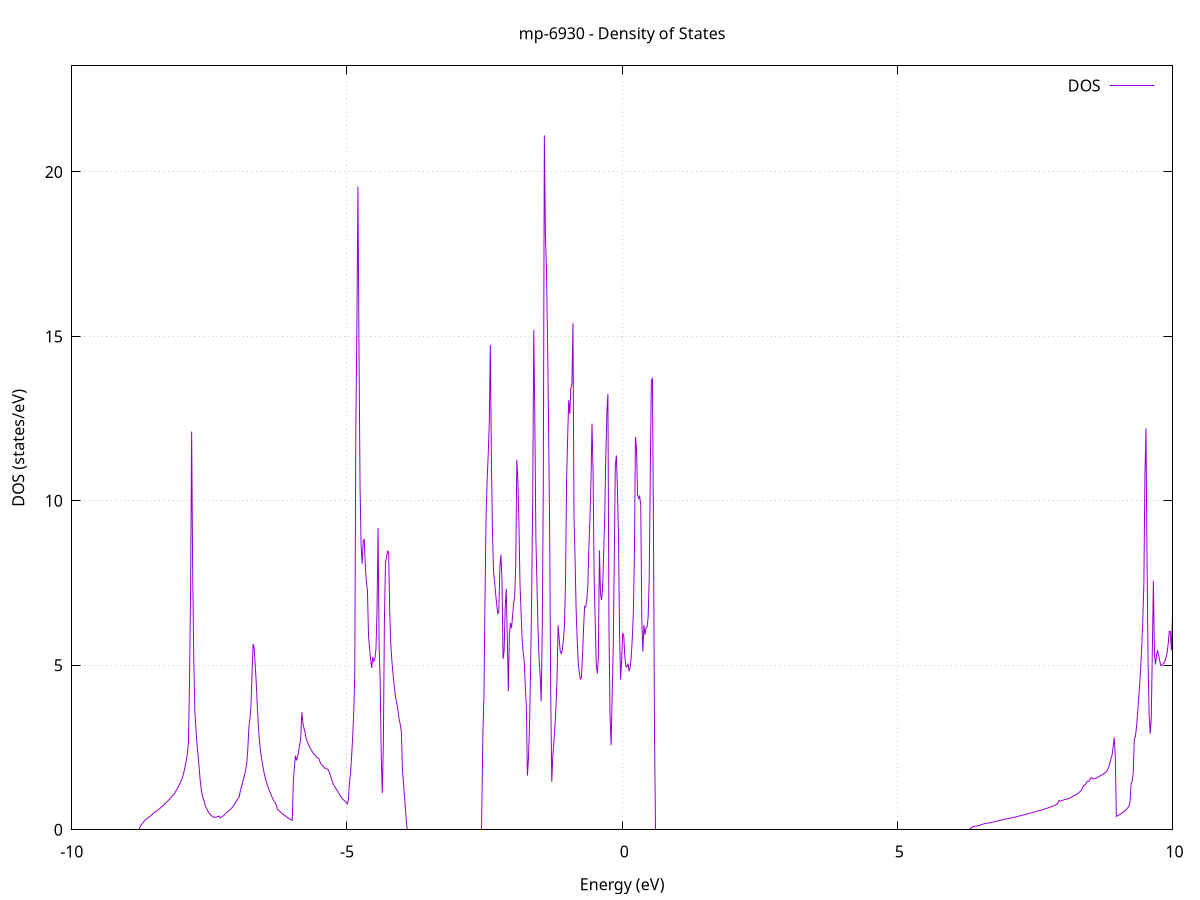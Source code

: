 set title 'mp-6930 - Density of States'
set xlabel 'Energy (eV)'
set ylabel 'DOS (states/eV)'
set grid
set xrange [-10:10]
set yrange [0:23.224]
set xzeroaxis lt -1
set terminal png size 800,600
set output 'mp-6930_dos_gnuplot.png'
plot '-' using 1:2 with lines title 'DOS'
-20.390000 0.000000
-20.370800 0.000000
-20.351500 0.000000
-20.332300 0.000000
-20.313000 0.000000
-20.293800 0.000000
-20.274600 0.000000
-20.255300 0.000000
-20.236100 0.000000
-20.216800 0.000000
-20.197600 0.000000
-20.178300 0.000000
-20.159100 0.000000
-20.139800 0.000000
-20.120600 0.000000
-20.101300 0.000000
-20.082100 0.000000
-20.062800 0.000000
-20.043600 0.000000
-20.024400 0.000000
-20.005100 0.000000
-19.985900 0.000000
-19.966600 0.000000
-19.947400 0.000000
-19.928100 0.000000
-19.908900 0.000000
-19.889600 0.000000
-19.870400 0.000000
-19.851100 0.000000
-19.831900 0.000000
-19.812600 0.000000
-19.793400 0.000000
-19.774200 0.000000
-19.754900 0.000000
-19.735700 0.000000
-19.716400 0.000000
-19.697200 0.000000
-19.677900 0.000000
-19.658700 0.000000
-19.639400 0.000000
-19.620200 0.000000
-19.600900 0.000000
-19.581700 0.000000
-19.562500 0.000000
-19.543200 0.000000
-19.524000 0.000000
-19.504700 0.000000
-19.485500 0.000000
-19.466200 0.000000
-19.447000 0.000000
-19.427700 0.000000
-19.408500 0.000000
-19.389200 0.000000
-19.370000 0.000000
-19.350700 0.000000
-19.331500 0.000000
-19.312300 0.000000
-19.293000 0.000000
-19.273800 0.000000
-19.254500 0.000000
-19.235300 0.000000
-19.216000 0.000000
-19.196800 0.000000
-19.177500 0.000000
-19.158300 0.000000
-19.139000 0.000000
-19.119800 0.000000
-19.100600 0.000000
-19.081300 0.000000
-19.062100 0.000000
-19.042800 0.000000
-19.023600 0.000000
-19.004300 0.000000
-18.985100 0.000000
-18.965800 0.000000
-18.946600 0.000000
-18.927300 0.000000
-18.908100 0.000000
-18.888800 0.000000
-18.869600 0.000000
-18.850400 0.000000
-18.831100 0.000000
-18.811900 0.000000
-18.792600 0.000000
-18.773400 0.000000
-18.754100 0.000000
-18.734900 0.000000
-18.715600 0.000000
-18.696400 0.000000
-18.677100 0.000000
-18.657900 0.000000
-18.638600 0.004900
-18.619400 0.523800
-18.600200 0.707500
-18.580900 0.968100
-18.561700 1.092300
-18.542400 1.264300
-18.523200 1.426100
-18.503900 1.576600
-18.484700 1.703900
-18.465400 1.849000
-18.446200 2.008000
-18.426900 2.147400
-18.407700 2.302200
-18.388500 2.471900
-18.369200 2.649700
-18.350000 2.831500
-18.330700 3.036400
-18.311500 3.293500
-18.292200 3.580200
-18.273000 4.195700
-18.253700 4.635100
-18.234500 5.135300
-18.215200 5.929100
-18.196000 7.684100
-18.176700 8.644500
-18.157500 10.668800
-18.138300 12.005800
-18.119000 6.001800
-18.099800 2.445600
-18.080500 1.559500
-18.061300 1.264200
-18.042000 1.075800
-18.022800 0.789000
-18.003500 0.895300
-17.984300 0.995900
-17.965000 1.100000
-17.945800 1.219900
-17.926500 1.348500
-17.907300 1.484500
-17.888100 1.782400
-17.868800 2.209400
-17.849600 2.492100
-17.830300 2.874100
-17.811100 3.503700
-17.791800 4.315900
-17.772600 5.430700
-17.753300 7.745800
-17.734100 16.996400
-17.714800 9.311700
-17.695600 6.238100
-17.676400 4.623200
-17.657100 3.680800
-17.637900 3.083300
-17.618600 2.658100
-17.599400 2.299200
-17.580100 1.797000
-17.560900 1.630900
-17.541600 1.473100
-17.522400 1.321800
-17.503100 1.193500
-17.483900 1.095200
-17.464600 1.005500
-17.445400 0.894600
-17.426200 0.787500
-17.406900 0.936000
-17.387700 0.928400
-17.368400 0.939000
-17.349200 1.054900
-17.329900 1.237600
-17.310700 1.538800
-17.291400 2.141300
-17.272200 2.767400
-17.252900 3.868400
-17.233700 4.998300
-17.214400 6.504400
-17.195200 12.843700
-17.176000 18.228000
-17.156700 6.550700
-17.137500 4.762300
-17.118200 3.909200
-17.099000 3.394800
-17.079700 2.985800
-17.060500 2.667200
-17.041200 2.450600
-17.022000 2.267200
-17.002700 2.099500
-16.983500 1.937800
-16.964300 1.816200
-16.945000 1.705100
-16.925800 1.596400
-16.906500 1.491900
-16.887300 1.394900
-16.868000 1.311700
-16.848800 1.221000
-16.829500 1.134500
-16.810300 1.050200
-16.791000 0.982300
-16.771800 0.911800
-16.752500 0.834600
-16.733300 0.748800
-16.714100 0.673500
-16.694800 0.606600
-16.675600 0.517400
-16.656300 0.437000
-16.637100 54.034600
-16.617800 67.686500
-16.598600 97.878600
-16.579300 40.715500
-16.560100 7.445700
-16.540800 0.000000
-16.521600 0.000000
-16.502300 0.000000
-16.483100 0.000000
-16.463900 0.000000
-16.444600 0.000000
-16.425400 0.000000
-16.406100 0.000000
-16.386900 0.000000
-16.367600 0.000000
-16.348400 0.000000
-16.329100 0.000000
-16.309900 0.000000
-16.290600 0.000000
-16.271400 0.000000
-16.252200 0.000000
-16.232900 0.000000
-16.213700 0.000000
-16.194400 0.000000
-16.175200 0.000000
-16.155900 0.000000
-16.136700 0.000000
-16.117400 0.000000
-16.098200 0.000000
-16.078900 0.000000
-16.059700 0.000000
-16.040400 0.000000
-16.021200 0.000000
-16.002000 0.000000
-15.982700 0.000000
-15.963500 0.000000
-15.944200 0.000000
-15.925000 0.000000
-15.905700 0.000000
-15.886500 0.000000
-15.867200 0.000000
-15.848000 0.000000
-15.828700 0.000000
-15.809500 0.000000
-15.790200 0.000000
-15.771000 0.000000
-15.751800 0.000000
-15.732500 0.000000
-15.713300 0.000000
-15.694000 0.000000
-15.674800 0.000000
-15.655500 0.000000
-15.636300 0.000000
-15.617000 0.000000
-15.597800 0.000000
-15.578500 0.000000
-15.559300 0.000000
-15.540100 0.000000
-15.520800 0.000000
-15.501600 0.000000
-15.482300 0.000000
-15.463100 0.000000
-15.443800 0.000000
-15.424600 0.000000
-15.405300 0.000000
-15.386100 0.000000
-15.366800 0.000000
-15.347600 0.000000
-15.328300 0.000000
-15.309100 0.000000
-15.289900 0.000000
-15.270600 0.000000
-15.251400 0.000000
-15.232100 0.000000
-15.212900 0.000000
-15.193600 0.000000
-15.174400 0.000000
-15.155100 0.000000
-15.135900 0.000000
-15.116600 0.000000
-15.097400 0.000000
-15.078100 0.000000
-15.058900 0.000000
-15.039700 0.000000
-15.020400 0.000000
-15.001200 0.000000
-14.981900 0.000000
-14.962700 0.000000
-14.943400 0.000000
-14.924200 0.000000
-14.904900 0.000000
-14.885700 0.000000
-14.866400 0.000000
-14.847200 0.000000
-14.828000 0.000000
-14.808700 0.000000
-14.789500 0.000000
-14.770200 0.000000
-14.751000 0.000000
-14.731700 0.000000
-14.712500 0.000000
-14.693200 0.000000
-14.674000 0.000000
-14.654700 0.000000
-14.635500 0.000000
-14.616200 0.000000
-14.597000 0.000000
-14.577800 0.000000
-14.558500 0.000000
-14.539300 0.000000
-14.520000 0.000000
-14.500800 0.000000
-14.481500 0.000000
-14.462300 0.000000
-14.443000 0.000000
-14.423800 0.000000
-14.404500 0.000000
-14.385300 0.000000
-14.366000 0.000000
-14.346800 0.000000
-14.327600 0.000000
-14.308300 0.000000
-14.289100 0.000000
-14.269800 0.000000
-14.250600 0.000000
-14.231300 0.000000
-14.212100 0.000000
-14.192800 0.000000
-14.173600 0.000000
-14.154300 0.000000
-14.135100 0.000000
-14.115900 0.000000
-14.096600 0.000000
-14.077400 0.000000
-14.058100 0.000000
-14.038900 0.000000
-14.019600 0.000000
-14.000400 0.000000
-13.981100 0.000000
-13.961900 0.000000
-13.942600 0.000000
-13.923400 0.000000
-13.904100 0.000000
-13.884900 0.000000
-13.865700 0.000000
-13.846400 0.000000
-13.827200 0.000000
-13.807900 0.000000
-13.788700 0.000000
-13.769400 0.000000
-13.750200 0.000000
-13.730900 0.000000
-13.711700 0.000000
-13.692400 0.000000
-13.673200 0.000000
-13.653900 0.000000
-13.634700 0.000000
-13.615500 0.000000
-13.596200 0.000000
-13.577000 0.000000
-13.557700 0.000000
-13.538500 0.000000
-13.519200 0.000000
-13.500000 0.000000
-13.480700 0.000000
-13.461500 0.000000
-13.442200 0.000000
-13.423000 0.000000
-13.403800 0.000000
-13.384500 0.000000
-13.365300 0.000000
-13.346000 0.000000
-13.326800 0.000000
-13.307500 0.000000
-13.288300 0.000000
-13.269000 0.000000
-13.249800 0.000000
-13.230500 0.000000
-13.211300 0.000000
-13.192000 0.000000
-13.172800 0.000000
-13.153600 0.000000
-13.134300 0.000000
-13.115100 0.000000
-13.095800 0.000000
-13.076600 0.000000
-13.057300 0.000000
-13.038100 0.000000
-13.018800 0.000000
-12.999600 0.000000
-12.980300 0.000000
-12.961100 0.000000
-12.941800 0.000000
-12.922600 0.000000
-12.903400 0.000000
-12.884100 0.000000
-12.864900 0.000000
-12.845600 0.000000
-12.826400 0.000000
-12.807100 0.000000
-12.787900 0.000000
-12.768600 0.000000
-12.749400 0.000000
-12.730100 0.000000
-12.710900 0.000000
-12.691700 0.000000
-12.672400 0.000000
-12.653200 0.000000
-12.633900 0.000000
-12.614700 0.000000
-12.595400 0.000000
-12.576200 0.000000
-12.556900 0.000000
-12.537700 0.000000
-12.518400 0.000000
-12.499200 0.000000
-12.479900 0.000000
-12.460700 0.000000
-12.441500 0.000000
-12.422200 0.000000
-12.403000 0.000000
-12.383700 0.000000
-12.364500 0.000000
-12.345200 0.000000
-12.326000 0.000000
-12.306700 0.000000
-12.287500 0.000000
-12.268200 0.000000
-12.249000 0.000000
-12.229700 0.000000
-12.210500 0.000000
-12.191300 0.000000
-12.172000 0.000000
-12.152800 0.000000
-12.133500 0.000000
-12.114300 0.000000
-12.095000 0.000000
-12.075800 0.000000
-12.056500 0.000000
-12.037300 0.000000
-12.018000 0.000000
-11.998800 0.000000
-11.979600 0.000000
-11.960300 0.000000
-11.941100 0.000000
-11.921800 0.000000
-11.902600 0.000000
-11.883300 0.000000
-11.864100 0.000000
-11.844800 0.000000
-11.825600 0.000000
-11.806300 0.000000
-11.787100 0.000000
-11.767800 0.000000
-11.748600 0.000000
-11.729400 0.000000
-11.710100 0.000000
-11.690900 0.000000
-11.671600 0.000000
-11.652400 0.000000
-11.633100 0.000000
-11.613900 0.000000
-11.594600 0.000000
-11.575400 0.000000
-11.556100 0.000000
-11.536900 0.000000
-11.517600 0.000000
-11.498400 0.000000
-11.479200 0.000000
-11.459900 0.000000
-11.440700 0.000000
-11.421400 0.000000
-11.402200 0.000000
-11.382900 0.000000
-11.363700 0.000000
-11.344400 0.000000
-11.325200 0.000000
-11.305900 0.000000
-11.286700 0.000000
-11.267500 0.000000
-11.248200 0.000000
-11.229000 0.000000
-11.209700 0.000000
-11.190500 0.000000
-11.171200 0.000000
-11.152000 0.000000
-11.132700 0.000000
-11.113500 0.000000
-11.094200 0.000000
-11.075000 0.000000
-11.055700 0.000000
-11.036500 0.000000
-11.017300 0.000000
-10.998000 0.000000
-10.978800 0.000000
-10.959500 0.000000
-10.940300 0.000000
-10.921000 0.000000
-10.901800 0.000000
-10.882500 0.000000
-10.863300 0.000000
-10.844000 0.000000
-10.824800 0.000000
-10.805500 0.000000
-10.786300 0.000000
-10.767100 0.000000
-10.747800 0.000000
-10.728600 0.000000
-10.709300 0.000000
-10.690100 0.000000
-10.670800 0.000000
-10.651600 0.000000
-10.632300 0.000000
-10.613100 0.000000
-10.593800 0.000000
-10.574600 0.000000
-10.555400 0.000000
-10.536100 0.000000
-10.516900 0.000000
-10.497600 0.000000
-10.478400 0.000000
-10.459100 0.000000
-10.439900 0.000000
-10.420600 0.000000
-10.401400 0.000000
-10.382100 0.000000
-10.362900 0.000000
-10.343600 0.000000
-10.324400 0.000000
-10.305200 0.000000
-10.285900 0.000000
-10.266700 0.000000
-10.247400 0.000000
-10.228200 0.000000
-10.208900 0.000000
-10.189700 0.000000
-10.170400 0.000000
-10.151200 0.000000
-10.131900 0.000000
-10.112700 0.000000
-10.093400 0.000000
-10.074200 0.000000
-10.055000 0.000000
-10.035700 0.000000
-10.016500 0.000000
-9.997200 0.000000
-9.978000 0.000000
-9.958700 0.000000
-9.939500 0.000000
-9.920200 0.000000
-9.901000 0.000000
-9.881700 0.000000
-9.862500 0.000000
-9.843300 0.000000
-9.824000 0.000000
-9.804800 0.000000
-9.785500 0.000000
-9.766300 0.000000
-9.747000 0.000000
-9.727800 0.000000
-9.708500 0.000000
-9.689300 0.000000
-9.670000 0.000000
-9.650800 0.000000
-9.631500 0.000000
-9.612300 0.000000
-9.593100 0.000000
-9.573800 0.000000
-9.554600 0.000000
-9.535300 0.000000
-9.516100 0.000000
-9.496800 0.000000
-9.477600 0.000000
-9.458300 0.000000
-9.439100 0.000000
-9.419800 0.000000
-9.400600 0.000000
-9.381300 0.000000
-9.362100 0.000000
-9.342900 0.000000
-9.323600 0.000000
-9.304400 0.000000
-9.285100 0.000000
-9.265900 0.000000
-9.246600 0.000000
-9.227400 0.000000
-9.208100 0.000000
-9.188900 0.000000
-9.169600 0.000000
-9.150400 0.000000
-9.131200 0.000000
-9.111900 0.000000
-9.092700 0.000000
-9.073400 0.000000
-9.054200 0.000000
-9.034900 0.000000
-9.015700 0.000000
-8.996400 0.000000
-8.977200 0.000000
-8.957900 0.000000
-8.938700 0.000000
-8.919400 0.000000
-8.900200 0.000000
-8.881000 0.000000
-8.861700 0.000000
-8.842500 0.000000
-8.823200 0.000000
-8.804000 0.000000
-8.784700 0.000000
-8.765500 0.047800
-8.746200 0.142200
-8.727000 0.166700
-8.707700 0.210700
-8.688500 0.256100
-8.669200 0.291300
-8.650000 0.318100
-8.630800 0.347700
-8.611500 0.370000
-8.592300 0.392300
-8.573000 0.417400
-8.553800 0.443800
-8.534500 0.475000
-8.515300 0.505900
-8.496000 0.531800
-8.476800 0.554700
-8.457500 0.577400
-8.438300 0.599000
-8.419100 0.620600
-8.399800 0.648800
-8.380600 0.677400
-8.361300 0.706800
-8.342100 0.737100
-8.322800 0.768200
-8.303600 0.799700
-8.284300 0.829800
-8.265100 0.859800
-8.245800 0.891700
-8.226600 0.926600
-8.207300 0.962500
-8.188100 0.998700
-8.168900 1.035500
-8.149600 1.073100
-8.130400 1.113400
-8.111100 1.169000
-8.091900 1.226300
-8.072600 1.285600
-8.053400 1.347500
-8.034100 1.412100
-8.014900 1.481200
-7.995600 1.555600
-7.976400 1.666200
-7.957100 1.800700
-7.937900 1.951000
-7.918700 2.124200
-7.899400 2.324500
-7.880200 2.657500
-7.860900 4.496000
-7.841700 7.267200
-7.822400 12.107900
-7.803200 7.805600
-7.783900 5.198600
-7.764700 3.627100
-7.745400 3.087200
-7.726200 2.623400
-7.707000 2.272000
-7.687700 1.924700
-7.668500 1.528400
-7.649200 1.252200
-7.630000 1.052300
-7.610700 0.942000
-7.591500 0.858500
-7.572200 0.709600
-7.553000 0.656200
-7.533700 0.589000
-7.514500 0.529800
-7.495200 0.484500
-7.476000 0.451200
-7.456800 0.421400
-7.437500 0.398800
-7.418300 0.383500
-7.399000 0.381100
-7.379800 0.386300
-7.360500 0.393900
-7.341300 0.404000
-7.322000 0.416300
-7.302800 0.358900
-7.283500 0.383700
-7.264300 0.405200
-7.245000 0.424100
-7.225800 0.452500
-7.206600 0.495200
-7.187300 0.525600
-7.168100 0.552500
-7.148800 0.578500
-7.129600 0.603600
-7.110300 0.630000
-7.091100 0.666400
-7.071800 0.708400
-7.052600 0.755900
-7.033300 0.807100
-7.014100 0.861000
-6.994900 0.909100
-6.975600 0.955600
-6.956400 1.008300
-6.937100 1.194800
-6.917900 1.304900
-6.898600 1.424100
-6.879400 1.546700
-6.860100 1.675300
-6.840900 1.820700
-6.821600 2.009500
-6.802400 2.437800
-6.783100 3.090500
-6.763900 3.369400
-6.744700 3.758200
-6.725400 4.692800
-6.706200 5.652100
-6.686900 5.536900
-6.667700 5.027000
-6.648400 4.479600
-6.629200 3.759800
-6.609900 3.147200
-6.590700 2.712300
-6.571400 2.392500
-6.552200 2.176700
-6.532900 1.972100
-6.513700 1.795000
-6.494500 1.642800
-6.475200 1.511600
-6.456000 1.406300
-6.436700 1.310500
-6.417500 1.219700
-6.398200 1.143100
-6.379000 1.065600
-6.359700 0.986900
-6.340500 0.912100
-6.321200 0.853800
-6.302000 0.824800
-6.282800 0.740500
-6.263500 0.624400
-6.244300 0.593500
-6.225000 0.563500
-6.205800 0.534300
-6.186500 0.506300
-6.167300 0.481700
-6.148000 0.458100
-6.128800 0.432800
-6.109500 0.408200
-6.090300 0.384400
-6.071000 0.361700
-6.051800 0.340800
-6.032600 0.320700
-6.013300 0.301200
-5.994100 0.287400
-5.974800 1.457700
-5.955600 1.897600
-5.936300 2.252700
-5.917100 2.108800
-5.897800 2.217800
-5.878600 2.390800
-5.859300 2.574500
-5.840100 2.786500
-5.820900 3.574900
-5.801600 3.266400
-5.782400 3.095400
-5.763100 2.970800
-5.743900 2.787000
-5.724600 2.701500
-5.705400 2.613200
-5.686100 2.542600
-5.666900 2.481300
-5.647600 2.422800
-5.628400 2.369900
-5.609100 2.328300
-5.589900 2.286900
-5.570700 2.248800
-5.551400 2.204800
-5.532200 2.178100
-5.512900 2.170700
-5.493700 2.084000
-5.474400 2.007200
-5.455200 1.972200
-5.435900 1.937200
-5.416700 1.899900
-5.397400 1.867700
-5.378200 1.852600
-5.358900 1.851300
-5.339700 1.821300
-5.320500 1.749100
-5.301200 1.651800
-5.282000 1.543300
-5.262700 1.445300
-5.243500 1.368900
-5.224200 1.314200
-5.205000 1.263300
-5.185700 1.213300
-5.166500 1.160600
-5.147200 1.104100
-5.128000 1.049600
-5.108800 0.997700
-5.089500 0.953700
-5.070300 0.922800
-5.051000 0.891600
-5.031800 0.860700
-5.012500 0.830000
-4.993300 0.781800
-4.974000 0.921300
-4.954800 1.434000
-4.935500 1.718800
-4.916300 2.218400
-4.897000 2.791300
-4.877800 3.541500
-4.858600 4.684200
-4.839300 12.178100
-4.820100 15.212500
-4.800800 19.555500
-4.781600 14.661900
-4.762300 10.419500
-4.743100 8.626100
-4.723800 8.088600
-4.704600 8.801400
-4.685300 8.824300
-4.666100 7.995900
-4.646800 7.522700
-4.627600 7.260500
-4.608400 5.895200
-4.589100 5.515800
-4.569900 5.177400
-4.550600 4.921000
-4.531400 5.250800
-4.512100 5.123700
-4.492900 5.200200
-4.473600 5.482900
-4.454400 6.631600
-4.435100 9.179700
-4.415900 5.616300
-4.396700 4.497700
-4.377400 2.266700
-4.358200 1.117100
-4.338900 2.613900
-4.319700 6.343500
-4.300400 8.115600
-4.281200 8.299500
-4.261900 8.470400
-4.242700 8.442000
-4.223400 6.617400
-4.204200 5.658100
-4.184900 5.150200
-4.165700 4.792600
-4.146500 4.447400
-4.127200 4.164900
-4.108000 3.946700
-4.088700 3.791600
-4.069500 3.569600
-4.050200 3.330100
-4.031000 3.200600
-4.011700 2.976700
-3.992500 1.847500
-3.973200 1.397000
-3.954000 0.995700
-3.934700 0.581500
-3.915500 0.134100
-3.896300 0.000000
-3.877000 0.000000
-3.857800 0.000000
-3.838500 0.000000
-3.819300 0.000000
-3.800000 0.000000
-3.780800 0.000000
-3.761500 0.000000
-3.742300 0.000000
-3.723000 0.000000
-3.703800 0.000000
-3.684600 0.000000
-3.665300 0.000000
-3.646100 0.000000
-3.626800 0.000000
-3.607600 0.000000
-3.588300 0.000000
-3.569100 0.000000
-3.549800 0.000000
-3.530600 0.000000
-3.511300 0.000000
-3.492100 0.000000
-3.472800 0.000000
-3.453600 0.000000
-3.434400 0.000000
-3.415100 0.000000
-3.395900 0.000000
-3.376600 0.000000
-3.357400 0.000000
-3.338100 0.000000
-3.318900 0.000000
-3.299600 0.000000
-3.280400 0.000000
-3.261100 0.000000
-3.241900 0.000000
-3.222600 0.000000
-3.203400 0.000000
-3.184200 0.000000
-3.164900 0.000000
-3.145700 0.000000
-3.126400 0.000000
-3.107200 0.000000
-3.087900 0.000000
-3.068700 0.000000
-3.049400 0.000000
-3.030200 0.000000
-3.010900 0.000000
-2.991700 0.000000
-2.972500 0.000000
-2.953200 0.000000
-2.934000 0.000000
-2.914700 0.000000
-2.895500 0.000000
-2.876200 0.000000
-2.857000 0.000000
-2.837700 0.000000
-2.818500 0.000000
-2.799200 0.000000
-2.780000 0.000000
-2.760700 0.000000
-2.741500 0.000000
-2.722300 0.000000
-2.703000 0.000000
-2.683800 0.000000
-2.664500 0.000000
-2.645300 0.000000
-2.626000 0.000000
-2.606800 0.000000
-2.587500 0.000000
-2.568300 0.000000
-2.549000 0.000000
-2.529800 2.973300
-2.510500 4.116400
-2.491300 7.091000
-2.472100 9.582600
-2.452800 10.630000
-2.433600 11.406400
-2.414300 12.356800
-2.395100 14.740100
-2.375800 11.289800
-2.356600 9.060400
-2.337300 7.872500
-2.318100 7.539800
-2.298800 7.178800
-2.279600 6.859300
-2.260400 6.567800
-2.241100 6.608200
-2.221900 7.978400
-2.202600 8.364800
-2.183400 7.602900
-2.164100 5.192000
-2.144900 5.422100
-2.125600 6.724400
-2.106400 7.324700
-2.087100 5.854400
-2.067900 4.215300
-2.048600 5.957200
-2.029400 6.284700
-2.010200 6.129300
-1.990900 6.493400
-1.971700 6.884500
-1.952400 7.115300
-1.933200 8.074300
-1.913900 11.253300
-1.894700 10.619000
-1.875400 9.306500
-1.856200 7.484200
-1.836900 6.616700
-1.817700 5.806900
-1.798400 5.387700
-1.779200 5.138200
-1.760000 4.359200
-1.740700 3.748500
-1.721500 1.646200
-1.702200 2.166300
-1.683000 3.166900
-1.663700 4.875000
-1.644500 7.062500
-1.625200 10.016200
-1.606000 15.191300
-1.586700 12.507400
-1.567500 8.878700
-1.548300 7.516100
-1.529000 6.125700
-1.509800 5.209100
-1.490500 4.695100
-1.471300 3.904800
-1.452000 6.000000
-1.432800 10.390800
-1.413500 21.112900
-1.394300 18.096800
-1.375000 17.044800
-1.355800 14.942500
-1.336500 12.197600
-1.317300 9.166300
-1.298100 4.169200
-1.278800 1.458700
-1.259600 2.232800
-1.240300 2.657900
-1.221100 3.160700
-1.201800 3.755100
-1.182600 4.627000
-1.163300 6.217200
-1.144100 5.797800
-1.124800 5.427400
-1.105600 5.354700
-1.086300 5.473400
-1.067100 5.782000
-1.047900 6.204200
-1.028600 7.554100
-1.009400 10.632700
-0.990100 11.931000
-0.970900 13.062300
-0.951600 12.640700
-0.932400 13.414600
-0.913100 13.531500
-0.893900 15.402000
-0.874600 9.521700
-0.855400 8.218600
-0.836200 6.695800
-0.816900 5.774600
-0.797700 5.066400
-0.778400 4.783400
-0.759200 4.581000
-0.739900 4.632500
-0.720700 5.283300
-0.701400 6.106600
-0.682200 6.785500
-0.662900 6.771100
-0.643700 6.960500
-0.624400 7.382200
-0.605200 8.572800
-0.586000 9.398700
-0.566700 10.580400
-0.547500 12.348800
-0.528200 10.846200
-0.509000 7.663400
-0.489700 6.368300
-0.470500 5.043800
-0.451200 4.743300
-0.432000 5.228500
-0.412700 8.492300
-0.393500 7.184600
-0.374200 6.984800
-0.355000 7.339500
-0.335800 8.402500
-0.316500 9.517900
-0.297300 11.316600
-0.278000 12.675800
-0.258800 13.246500
-0.239500 6.186500
-0.220300 3.489800
-0.201000 2.570400
-0.181800 4.041500
-0.162500 5.462000
-0.143300 8.157900
-0.124100 11.082700
-0.104800 11.377200
-0.085600 10.339200
-0.066300 8.924200
-0.047100 5.933400
-0.027800 4.563900
-0.008600 5.206900
0.010700 5.986200
0.029900 5.886600
0.049200 5.257700
0.068400 4.968400
0.087700 4.947300
0.106900 5.052800
0.126100 4.817700
0.145400 4.939000
0.164600 5.233100
0.183900 5.807700
0.203100 6.570100
0.222400 8.308000
0.241600 11.939700
0.260900 11.575900
0.280100 10.188400
0.299400 10.068300
0.318600 10.136200
0.337900 9.876600
0.357100 6.359700
0.376300 5.417400
0.395600 6.227700
0.414800 5.930600
0.434100 6.148900
0.453300 6.164600
0.472600 6.470400
0.491800 7.601700
0.511100 10.769400
0.530300 13.637700
0.549600 13.741700
0.568800 9.290900
0.588000 2.966800
0.607300 0.000000
0.626500 0.000000
0.645800 0.000000
0.665000 0.000000
0.684300 0.000000
0.703500 0.000000
0.722800 0.000000
0.742000 0.000000
0.761300 0.000000
0.780500 0.000000
0.799800 0.000000
0.819000 0.000000
0.838200 0.000000
0.857500 0.000000
0.876700 0.000000
0.896000 0.000000
0.915200 0.000000
0.934500 0.000000
0.953700 0.000000
0.973000 0.000000
0.992200 0.000000
1.011500 0.000000
1.030700 0.000000
1.050000 0.000000
1.069200 0.000000
1.088400 0.000000
1.107700 0.000000
1.126900 0.000000
1.146200 0.000000
1.165400 0.000000
1.184700 0.000000
1.203900 0.000000
1.223200 0.000000
1.242400 0.000000
1.261700 0.000000
1.280900 0.000000
1.300100 0.000000
1.319400 0.000000
1.338600 0.000000
1.357900 0.000000
1.377100 0.000000
1.396400 0.000000
1.415600 0.000000
1.434900 0.000000
1.454100 0.000000
1.473400 0.000000
1.492600 0.000000
1.511900 0.000000
1.531100 0.000000
1.550300 0.000000
1.569600 0.000000
1.588800 0.000000
1.608100 0.000000
1.627300 0.000000
1.646600 0.000000
1.665800 0.000000
1.685100 0.000000
1.704300 0.000000
1.723600 0.000000
1.742800 0.000000
1.762100 0.000000
1.781300 0.000000
1.800500 0.000000
1.819800 0.000000
1.839000 0.000000
1.858300 0.000000
1.877500 0.000000
1.896800 0.000000
1.916000 0.000000
1.935300 0.000000
1.954500 0.000000
1.973800 0.000000
1.993000 0.000000
2.012200 0.000000
2.031500 0.000000
2.050700 0.000000
2.070000 0.000000
2.089200 0.000000
2.108500 0.000000
2.127700 0.000000
2.147000 0.000000
2.166200 0.000000
2.185500 0.000000
2.204700 0.000000
2.224000 0.000000
2.243200 0.000000
2.262400 0.000000
2.281700 0.000000
2.300900 0.000000
2.320200 0.000000
2.339400 0.000000
2.358700 0.000000
2.377900 0.000000
2.397200 0.000000
2.416400 0.000000
2.435700 0.000000
2.454900 0.000000
2.474200 0.000000
2.493400 0.000000
2.512600 0.000000
2.531900 0.000000
2.551100 0.000000
2.570400 0.000000
2.589600 0.000000
2.608900 0.000000
2.628100 0.000000
2.647400 0.000000
2.666600 0.000000
2.685900 0.000000
2.705100 0.000000
2.724300 0.000000
2.743600 0.000000
2.762800 0.000000
2.782100 0.000000
2.801300 0.000000
2.820600 0.000000
2.839800 0.000000
2.859100 0.000000
2.878300 0.000000
2.897600 0.000000
2.916800 0.000000
2.936100 0.000000
2.955300 0.000000
2.974500 0.000000
2.993800 0.000000
3.013000 0.000000
3.032300 0.000000
3.051500 0.000000
3.070800 0.000000
3.090000 0.000000
3.109300 0.000000
3.128500 0.000000
3.147800 0.000000
3.167000 0.000000
3.186300 0.000000
3.205500 0.000000
3.224700 0.000000
3.244000 0.000000
3.263200 0.000000
3.282500 0.000000
3.301700 0.000000
3.321000 0.000000
3.340200 0.000000
3.359500 0.000000
3.378700 0.000000
3.398000 0.000000
3.417200 0.000000
3.436400 0.000000
3.455700 0.000000
3.474900 0.000000
3.494200 0.000000
3.513400 0.000000
3.532700 0.000000
3.551900 0.000000
3.571200 0.000000
3.590400 0.000000
3.609700 0.000000
3.628900 0.000000
3.648200 0.000000
3.667400 0.000000
3.686600 0.000000
3.705900 0.000000
3.725100 0.000000
3.744400 0.000000
3.763600 0.000000
3.782900 0.000000
3.802100 0.000000
3.821400 0.000000
3.840600 0.000000
3.859900 0.000000
3.879100 0.000000
3.898400 0.000000
3.917600 0.000000
3.936800 0.000000
3.956100 0.000000
3.975300 0.000000
3.994600 0.000000
4.013800 0.000000
4.033100 0.000000
4.052300 0.000000
4.071600 0.000000
4.090800 0.000000
4.110100 0.000000
4.129300 0.000000
4.148500 0.000000
4.167800 0.000000
4.187000 0.000000
4.206300 0.000000
4.225500 0.000000
4.244800 0.000000
4.264000 0.000000
4.283300 0.000000
4.302500 0.000000
4.321800 0.000000
4.341000 0.000000
4.360300 0.000000
4.379500 0.000000
4.398700 0.000000
4.418000 0.000000
4.437200 0.000000
4.456500 0.000000
4.475700 0.000000
4.495000 0.000000
4.514200 0.000000
4.533500 0.000000
4.552700 0.000000
4.572000 0.000000
4.591200 0.000000
4.610500 0.000000
4.629700 0.000000
4.648900 0.000000
4.668200 0.000000
4.687400 0.000000
4.706700 0.000000
4.725900 0.000000
4.745200 0.000000
4.764400 0.000000
4.783700 0.000000
4.802900 0.000000
4.822200 0.000000
4.841400 0.000000
4.860600 0.000000
4.879900 0.000000
4.899100 0.000000
4.918400 0.000000
4.937600 0.000000
4.956900 0.000000
4.976100 0.000000
4.995400 0.000000
5.014600 0.000000
5.033900 0.000000
5.053100 0.000000
5.072400 0.000000
5.091600 0.000000
5.110800 0.000000
5.130100 0.000000
5.149300 0.000000
5.168600 0.000000
5.187800 0.000000
5.207100 0.000000
5.226300 0.000000
5.245600 0.000000
5.264800 0.000000
5.284100 0.000000
5.303300 0.000000
5.322600 0.000000
5.341800 0.000000
5.361000 0.000000
5.380300 0.000000
5.399500 0.000000
5.418800 0.000000
5.438000 0.000000
5.457300 0.000000
5.476500 0.000000
5.495800 0.000000
5.515000 0.000000
5.534300 0.000000
5.553500 0.000000
5.572700 0.000000
5.592000 0.000000
5.611200 0.000000
5.630500 0.000000
5.649700 0.000000
5.669000 0.000000
5.688200 0.000000
5.707500 0.000000
5.726700 0.000000
5.746000 0.000000
5.765200 0.000000
5.784500 0.000000
5.803700 0.000000
5.822900 0.000000
5.842200 0.000000
5.861400 0.000000
5.880700 0.000000
5.899900 0.000000
5.919200 0.000000
5.938400 0.000000
5.957700 0.000000
5.976900 0.000000
5.996200 0.000000
6.015400 0.000000
6.034700 0.000000
6.053900 0.000000
6.073100 0.000000
6.092400 0.000000
6.111600 0.000000
6.130900 0.000000
6.150100 0.000000
6.169400 0.000000
6.188600 0.000000
6.207900 0.000000
6.227100 0.000000
6.246400 0.000000
6.265600 0.000000
6.284800 0.002100
6.304100 0.011200
6.323300 0.027600
6.342600 0.051200
6.361800 0.081500
6.381100 0.095000
6.400300 0.104200
6.419600 0.108900
6.438800 0.109300
6.458100 0.118600
6.477300 0.128600
6.496600 0.138900
6.515800 0.149500
6.535000 0.160300
6.554300 0.170800
6.573500 0.180100
6.592800 0.188300
6.612000 0.194500
6.631300 0.199400
6.650500 0.204300
6.669800 0.209700
6.689000 0.216800
6.708300 0.224100
6.727500 0.231500
6.746700 0.238900
6.766000 0.246300
6.785200 0.253700
6.804500 0.261100
6.823700 0.268500
6.843000 0.276200
6.862200 0.284100
6.881500 0.291300
6.900700 0.298700
6.920000 0.306100
6.939200 0.313800
6.958500 0.321500
6.977700 0.328700
6.996900 0.335300
7.016200 0.341400
7.035400 0.348100
7.054700 0.355000
7.073900 0.361900
7.093200 0.368800
7.112400 0.375700
7.131700 0.383700
7.150900 0.391600
7.170200 0.399700
7.189400 0.407900
7.208700 0.416300
7.227900 0.424700
7.247100 0.432900
7.266400 0.441000
7.285600 0.449000
7.304900 0.456900
7.324100 0.465000
7.343400 0.473200
7.362600 0.481500
7.381900 0.489800
7.401100 0.498100
7.420400 0.506900
7.439600 0.516000
7.458800 0.524800
7.478100 0.534000
7.497300 0.543200
7.516600 0.552500
7.535800 0.561800
7.555100 0.571200
7.574300 0.580600
7.593600 0.590000
7.612800 0.599500
7.632100 0.609100
7.651300 0.618800
7.670600 0.628600
7.689800 0.638800
7.709000 0.649100
7.728300 0.659900
7.747500 0.671300
7.766800 0.683200
7.786000 0.695500
7.805300 0.707800
7.824500 0.720200
7.843800 0.732900
7.863000 0.745600
7.882300 0.758500
7.901500 0.771500
7.920800 0.832900
7.940000 0.892900
7.959200 0.865000
7.978500 0.877900
7.997700 0.890900
8.017000 0.903900
8.036200 0.917000
8.055500 0.925800
8.074700 0.930700
8.094000 0.938000
8.113200 0.950600
8.132500 0.965400
8.151700 0.981300
8.170900 0.997700
8.190200 1.014700
8.209400 1.032400
8.228700 1.045700
8.247900 1.064300
8.267200 1.087300
8.286400 1.112400
8.305700 1.139400
8.324900 1.168200
8.344200 1.199300
8.363400 1.278200
8.382700 1.342900
8.401900 1.359000
8.421100 1.379100
8.440400 1.457000
8.459600 1.478800
8.478900 1.470100
8.498100 1.517900
8.517400 1.584300
8.536600 1.573700
8.555900 1.540300
8.575100 1.549600
8.594400 1.563000
8.613600 1.571500
8.632900 1.585600
8.652100 1.609800
8.671300 1.627600
8.690600 1.642800
8.709800 1.659600
8.729100 1.680300
8.748300 1.701100
8.767600 1.726300
8.786800 1.745800
8.806100 1.785500
8.825300 1.845700
8.844600 1.917100
8.863800 2.033700
8.883000 2.168300
8.902300 2.270500
8.921500 2.529000
8.940800 2.804200
8.960000 2.274800
8.979300 0.404900
8.998500 0.422700
9.017800 0.441200
9.037000 0.460500
9.056300 0.480500
9.075500 0.501200
9.094800 0.522700
9.114000 0.545600
9.133200 0.571900
9.152500 0.602500
9.171700 0.637000
9.191000 0.674100
9.210200 0.714200
9.229500 0.858800
9.248700 1.406900
9.268000 1.477400
9.287200 1.742400
9.306500 2.768700
9.325700 2.825100
9.345000 3.117100
9.364200 3.503300
9.383400 3.949000
9.402700 4.396000
9.421900 4.915300
9.441200 5.546400
9.460400 6.373200
9.479700 7.484800
9.498900 10.750700
9.518200 12.205300
9.537400 8.205200
9.556700 5.005800
9.575900 3.483600
9.595100 2.923100
9.614400 3.394900
9.633600 5.449600
9.652900 7.564600
9.672100 5.328800
9.691400 5.025600
9.710600 5.327400
9.729900 5.436400
9.749100 5.309300
9.768400 5.124700
9.787600 4.997200
9.806900 5.004300
9.826100 5.042200
9.845300 5.067800
9.864600 5.140000
9.883800 5.250300
9.903100 5.392500
9.922300 5.663100
9.941600 6.033400
9.960800 6.032800
9.980100 5.453700
9.999300 6.474900
10.018600 4.426200
10.037800 3.395000
10.057100 2.928800
10.076300 2.764000
10.095500 2.698900
10.114800 2.695200
10.134000 2.834900
10.153300 3.637500
10.172500 4.315200
10.191800 4.717300
10.211000 5.550900
10.230300 5.563400
10.249500 5.690700
10.268800 6.037900
10.288000 6.535300
10.307200 7.468300
10.326500 8.672000
10.345700 9.088100
10.365000 7.926100
10.384200 6.708500
10.403500 4.454700
10.422700 3.862200
10.442000 3.943700
10.461200 3.573700
10.480500 4.354000
10.499700 5.659000
10.519000 6.857600
10.538200 7.616200
10.557400 7.877700
10.576700 7.141200
10.595900 6.551900
10.615200 5.712600
10.634400 5.351700
10.653700 5.467200
10.672900 5.405600
10.692200 5.585200
10.711400 3.846000
10.730700 1.441500
10.749900 2.854200
10.769200 5.976000
10.788400 10.166100
10.807600 13.615100
10.826900 14.354600
10.846100 13.436600
10.865400 9.172200
10.884600 5.601900
10.903900 3.453800
10.923100 4.053200
10.942400 4.923200
10.961600 5.904500
10.980900 6.296000
11.000100 4.919900
11.019300 4.709800
11.038600 4.673800
11.057800 4.595700
11.077100 4.264900
11.096300 4.097100
11.115600 4.106900
11.134800 4.250600
11.154100 4.442900
11.173300 5.527000
11.192600 4.707000
11.211800 4.154200
11.231100 3.446800
11.250300 2.886500
11.269500 2.868900
11.288800 3.217500
11.308000 3.662400
11.327300 4.109300
11.346500 4.413100
11.365800 4.326800
11.385000 4.184700
11.404300 4.235900
11.423500 4.331800
11.442800 4.501000
11.462000 4.667500
11.481300 5.069500
11.500500 4.974200
11.519700 4.652900
11.539000 4.774700
11.558200 5.066900
11.577500 4.307000
11.596700 3.832300
11.616000 3.486000
11.635200 3.267800
11.654500 3.154000
11.673700 3.077200
11.693000 3.220600
11.712200 3.180100
11.731400 3.111800
11.750700 3.441900
11.769900 3.319200
11.789200 3.579400
11.808400 4.458700
11.827700 4.198000
11.846900 3.946500
11.866200 3.309600
11.885400 3.164000
11.904700 3.038600
11.923900 2.999300
11.943200 3.011800
11.962400 3.029300
11.981600 3.078200
12.000900 3.136600
12.020100 3.217700
12.039400 3.251700
12.058600 3.314800
12.077900 3.428900
12.097100 3.573000
12.116400 4.025200
12.135600 4.366700
12.154900 5.165400
12.174100 4.931700
12.193400 4.608100
12.212600 4.281500
12.231800 4.206100
12.251100 4.176600
12.270300 4.246600
12.289600 4.415800
12.308800 4.739000
12.328100 4.958800
12.347300 5.135800
12.366600 5.282900
12.385800 5.484800
12.405100 5.946400
12.424300 6.132200
12.443500 5.992400
12.462800 5.767900
12.482000 5.686000
12.501300 5.661700
12.520500 5.557000
12.539800 5.509400
12.559000 5.395700
12.578300 5.242700
12.597500 5.260000
12.616800 5.407400
12.636000 5.720500
12.655300 6.437000
12.674500 6.854300
12.693700 7.021400
12.713000 6.907100
12.732200 6.729700
12.751500 6.709100
12.770700 6.682200
12.790000 6.653900
12.809200 6.732800
12.828500 6.414300
12.847700 6.250800
12.867000 6.029900
12.886200 6.090600
12.905500 6.005600
12.924700 5.997100
12.943900 6.163600
12.963200 6.378500
12.982400 6.322300
13.001700 6.434400
13.020900 6.769400
13.040200 6.872400
13.059400 7.086400
13.078700 8.164200
13.097900 8.851600
13.117200 9.139900
13.136400 7.177700
13.155600 6.554200
13.174900 5.670900
13.194100 4.514200
13.213400 3.862800
13.232600 3.359300
13.251900 2.894600
13.271100 2.678200
13.290400 2.691400
13.309600 2.948000
13.328900 3.462300
13.348100 3.657600
13.367400 3.733700
13.386600 3.774600
13.405800 3.828500
13.425100 3.828200
13.444300 3.850800
13.463600 3.881700
13.482800 3.927500
13.502100 4.009300
13.521300 4.139400
13.540600 4.252900
13.559800 4.369400
13.579100 5.183200
13.598300 4.790800
13.617600 4.620100
13.636800 4.652700
13.656000 4.674200
13.675300 4.788400
13.694500 4.366400
13.713800 4.044700
13.733000 3.498300
13.752300 3.443500
13.771500 3.384300
13.790800 3.320400
13.810000 3.287900
13.829300 3.252000
13.848500 3.234300
13.867700 2.922900
13.887000 2.688600
13.906200 2.661300
13.925500 2.417900
13.944700 2.195200
13.964000 2.059700
13.983200 1.918100
14.002500 1.742600
14.021700 1.399200
14.041000 1.458800
14.060200 1.425000
14.079500 1.421400
14.098700 1.659400
14.117900 2.035600
14.137200 2.369700
14.156400 3.029800
14.175700 3.959900
14.194900 5.886500
14.214200 5.599000
14.233400 5.818000
14.252700 5.686500
14.271900 6.369200
14.291200 5.839800
14.310400 4.477100
14.329700 3.955000
14.348900 3.777400
14.368100 3.700900
14.387400 3.668600
14.406600 3.706200
14.425900 3.976700
14.445100 4.033500
14.464400 4.164400
14.483600 4.356000
14.502900 4.159000
14.522100 4.124600
14.541400 4.160300
14.560600 4.183000
14.579800 3.097700
14.599100 2.238600
14.618300 1.840200
14.637600 1.805000
14.656800 1.242300
14.676100 1.798200
14.695300 2.974800
14.714600 2.595100
14.733800 2.559300
14.753100 2.457100
14.772300 2.401500
14.791600 2.247300
14.810800 2.095000
14.830000 2.169300
14.849300 2.269700
14.868500 2.531900
14.887800 3.179500
14.907000 4.337900
14.926300 4.388600
14.945500 4.357700
14.964800 3.713100
14.984000 3.347400
15.003300 3.229400
15.022500 2.979100
15.041800 2.910800
15.061000 2.916100
15.080200 2.901300
15.099500 2.920300
15.118700 3.038700
15.138000 3.249800
15.157200 3.403400
15.176500 3.549900
15.195700 3.657700
15.215000 4.102500
15.234200 4.271200
15.253500 4.340900
15.272700 4.564400
15.291900 4.799500
15.311200 5.161700
15.330400 5.525700
15.349700 6.144100
15.368900 6.071000
15.388200 3.939700
15.407400 3.700800
15.426700 3.851800
15.445900 4.206100
15.465200 4.794200
15.484400 4.817100
15.503700 4.139800
15.522900 3.637600
15.542100 3.224600
15.561400 2.900200
15.580600 2.745500
15.599900 2.590400
15.619100 2.492000
15.638400 2.395800
15.657600 2.428400
15.676900 2.517700
15.696100 2.656500
15.715400 2.793600
15.734600 2.596300
15.753900 2.228000
15.773100 1.867600
15.792300 1.557400
15.811600 1.294300
15.830800 1.104500
15.850100 1.022100
15.869300 0.915800
15.888600 0.852100
15.907800 0.795200
15.927100 0.730200
15.946300 0.650300
15.965600 0.557400
15.984800 0.482800
16.004000 0.445000
16.023300 0.409800
16.042500 0.376300
16.061800 0.344200
16.081000 0.313700
16.100300 0.274200
16.119500 0.210500
16.138800 0.186900
16.158000 0.169300
16.177300 0.152500
16.196500 0.136500
16.215800 0.121300
16.235000 0.106900
16.254200 0.093200
16.273500 0.080400
16.292700 0.068400
16.312000 0.057100
16.331200 0.046700
16.350500 0.037000
16.369700 0.000000
16.389000 0.000000
16.408200 0.000000
16.427500 0.000000
16.446700 0.000000
16.466000 0.000000
16.485200 0.000000
16.504400 0.000000
16.523700 0.000000
16.542900 0.000000
16.562200 0.000000
16.581400 0.000000
16.600700 0.000000
16.619900 0.000000
16.639200 0.000000
16.658400 0.000000
16.677700 0.000000
16.696900 0.000000
16.716100 0.000000
16.735400 0.000000
16.754600 0.000000
16.773900 0.000000
16.793100 0.000000
16.812400 0.000000
16.831600 0.000000
16.850900 0.000000
16.870100 0.000000
16.889400 0.000000
16.908600 0.000000
16.927900 0.000000
16.947100 0.000000
16.966300 0.000000
16.985600 0.000000
17.004800 0.000000
17.024100 0.000000
17.043300 0.000000
17.062600 0.000000
17.081800 0.000000
17.101100 0.000000
17.120300 0.000000
17.139600 0.000000
17.158800 0.000000
17.178100 0.000000
17.197300 0.000000
17.216500 0.000000
17.235800 0.000000
17.255000 0.000000
17.274300 0.000000
17.293500 0.000000
17.312800 0.000000
17.332000 0.000000
17.351300 0.000000
17.370500 0.000000
17.389800 0.000000
17.409000 0.000000
17.428200 0.000000
17.447500 0.000000
17.466700 0.000000
17.486000 0.000000
17.505200 0.000000
17.524500 0.000000
17.543700 0.000000
17.563000 0.000000
17.582200 0.000000
17.601500 0.000000
17.620700 0.000000
17.640000 0.000000
17.659200 0.000000
17.678400 0.000000
17.697700 0.000000
17.716900 0.000000
17.736200 0.000000
17.755400 0.000000
17.774700 0.000000
17.793900 0.000000
17.813200 0.000000
17.832400 0.000000
17.851700 0.000000
17.870900 0.000000
17.890200 0.000000
17.909400 0.000000
17.928600 0.000000
17.947900 0.000000
17.967100 0.000000
17.986400 0.000000
18.005600 0.000000
18.024900 0.000000
18.044100 0.000000
18.063400 0.000000
18.082600 0.000000
18.101900 0.000000
e
